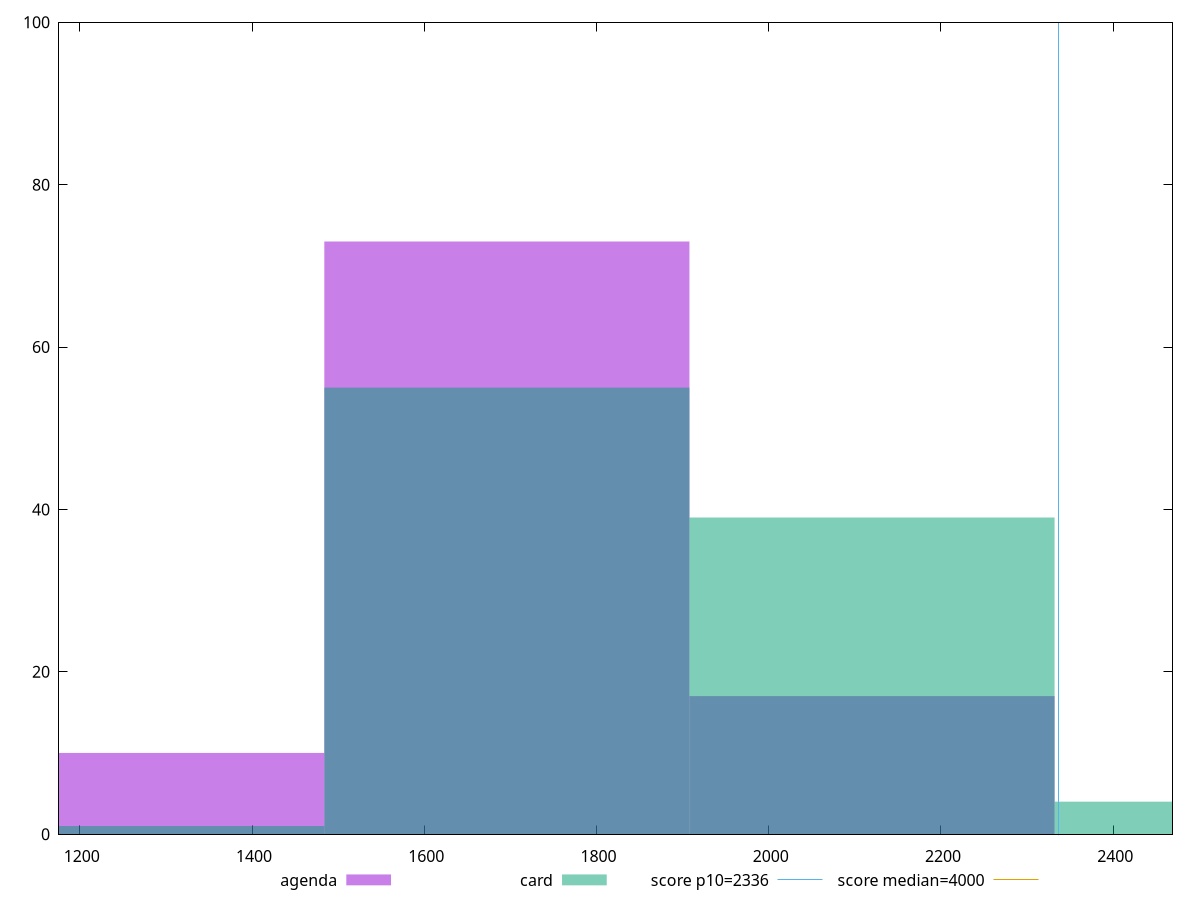 reset

$agenda <<EOF
2119.907118875856 17
1695.925695100685 73
1271.944271325514 10
EOF

$card <<EOF
1695.925695100685 55
2119.907118875856 39
1271.944271325514 1
2543.888542651028 4
EOF

set key outside below
set boxwidth 423.98142377517127
set xrange [1175.8739999999998:2468.8275]
set yrange [0:100]
set trange [0:100]
set style fill transparent solid 0.5 noborder

set parametric
set terminal svg size 640, 500 enhanced background rgb 'white'
set output "reports/report_00027_2021-02-24T12-40-31.850Z/first-contentful-paint/comparison/histogram/1_vs_2.svg"

plot $agenda title "agenda" with boxes, \
     $card title "card" with boxes, \
     2336,t title "score p10=2336", \
     4000,t title "score median=4000"

reset
